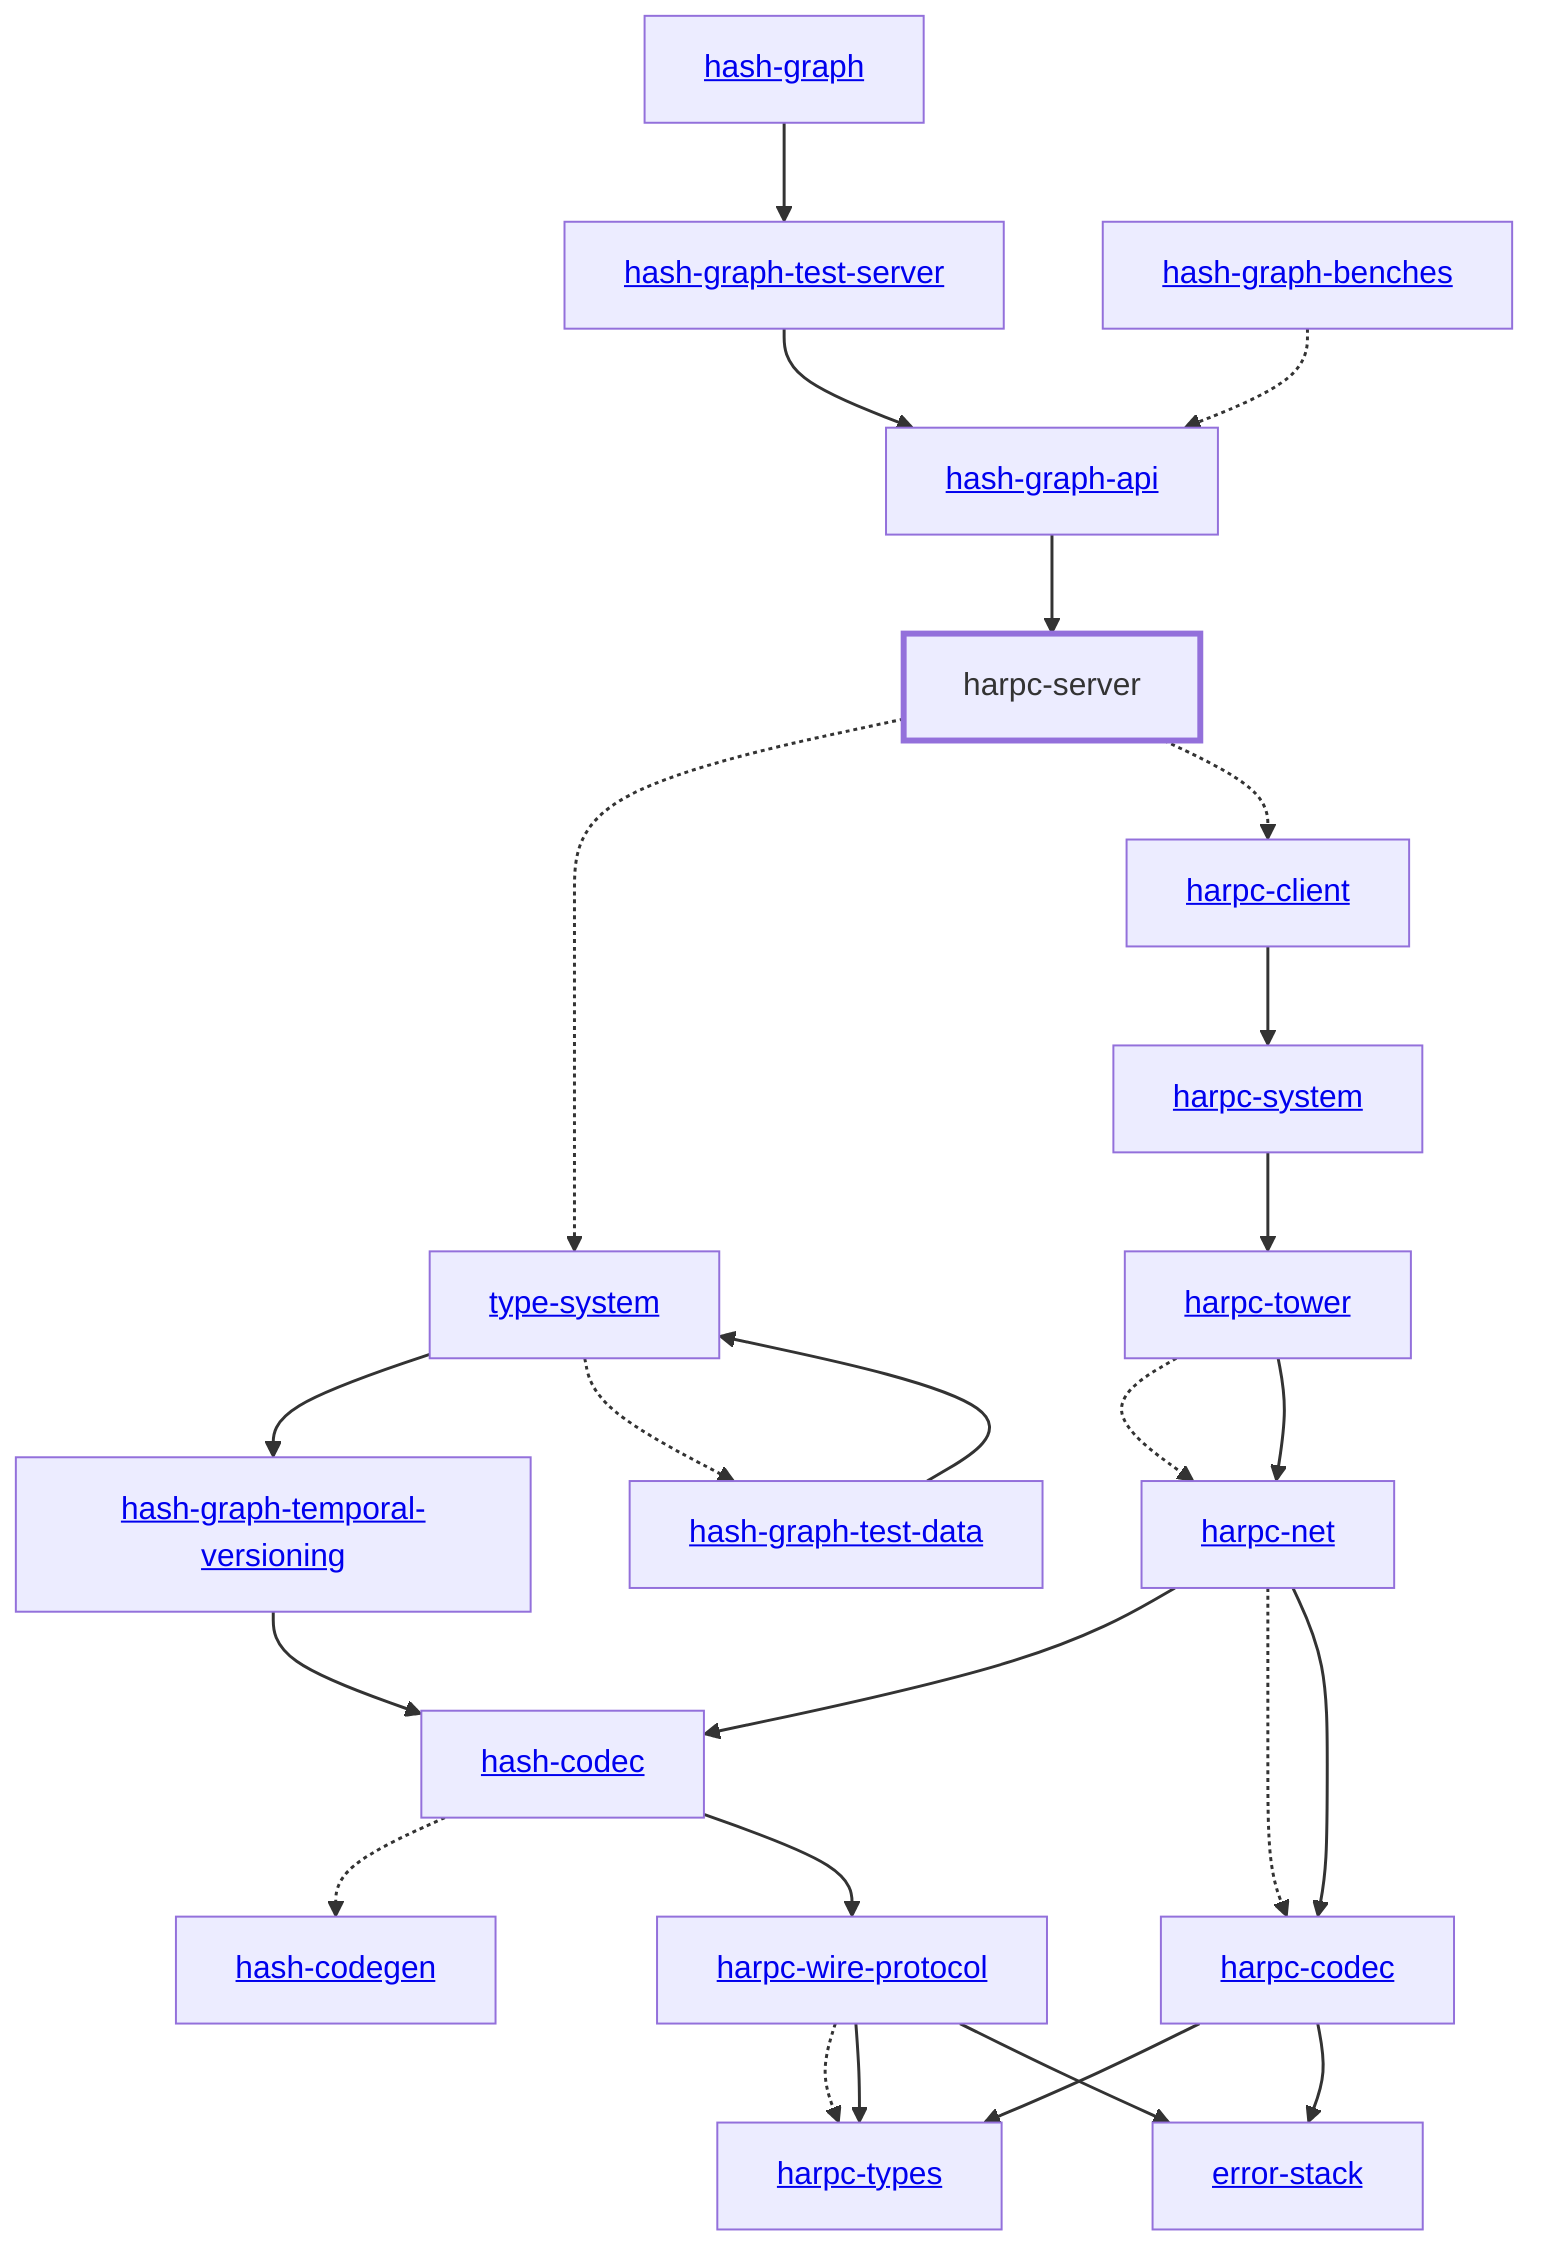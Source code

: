 graph TD
    linkStyle default stroke-width:1.5px
    classDef default stroke-width:1px
    classDef root stroke-width:3px
    classDef dev stroke-width:1px
    classDef build stroke-width:1px
    %% Legend
    %% --> : Normal dependency
    %% -.-> : Dev dependency
    %% ---> : Build dependency
    0[<a href="../hash_graph/index.html">hash-graph</a>]
    1[<a href="../type_system/index.html">type-system</a>]
    2[<a href="../hash_codec/index.html">hash-codec</a>]
    3[<a href="../hash_codegen/index.html">hash-codegen</a>]
    4[<a href="../hash_graph_api/index.html">hash-graph-api</a>]
    5[<a href="../hash_graph_temporal_versioning/index.html">hash-graph-temporal-versioning</a>]
    6[<a href="../hash_graph_test_server/index.html">hash-graph-test-server</a>]
    7[<a href="../harpc_client/index.html">harpc-client</a>]
    8[<a href="../harpc_codec/index.html">harpc-codec</a>]
    9[<a href="../harpc_net/index.html">harpc-net</a>]
    10[harpc-server]
    class 10 root
    11[<a href="../harpc_system/index.html">harpc-system</a>]
    12[<a href="../harpc_tower/index.html">harpc-tower</a>]
    13[<a href="../harpc_types/index.html">harpc-types</a>]
    14[<a href="../harpc_wire_protocol/index.html">harpc-wire-protocol</a>]
    15[<a href="../error_stack/index.html">error-stack</a>]
    16[<a href="../hash_graph_benches/index.html">hash-graph-benches</a>]
    17[<a href="../hash_graph_test_data/index.html">hash-graph-test-data</a>]
    0 --> 6
    1 --> 5
    1 -.-> 17
    2 -.-> 3
    2 --> 14
    4 --> 10
    5 --> 2
    6 --> 4
    7 --> 11
    8 --> 13
    8 --> 15
    9 --> 2
    9 -.-> 8
    9 --> 8
    10 -.-> 1
    10 -.-> 7
    11 --> 12
    12 -.-> 9
    12 --> 9
    14 -.-> 13
    14 --> 13
    14 --> 15
    16 -.-> 4
    17 --> 1